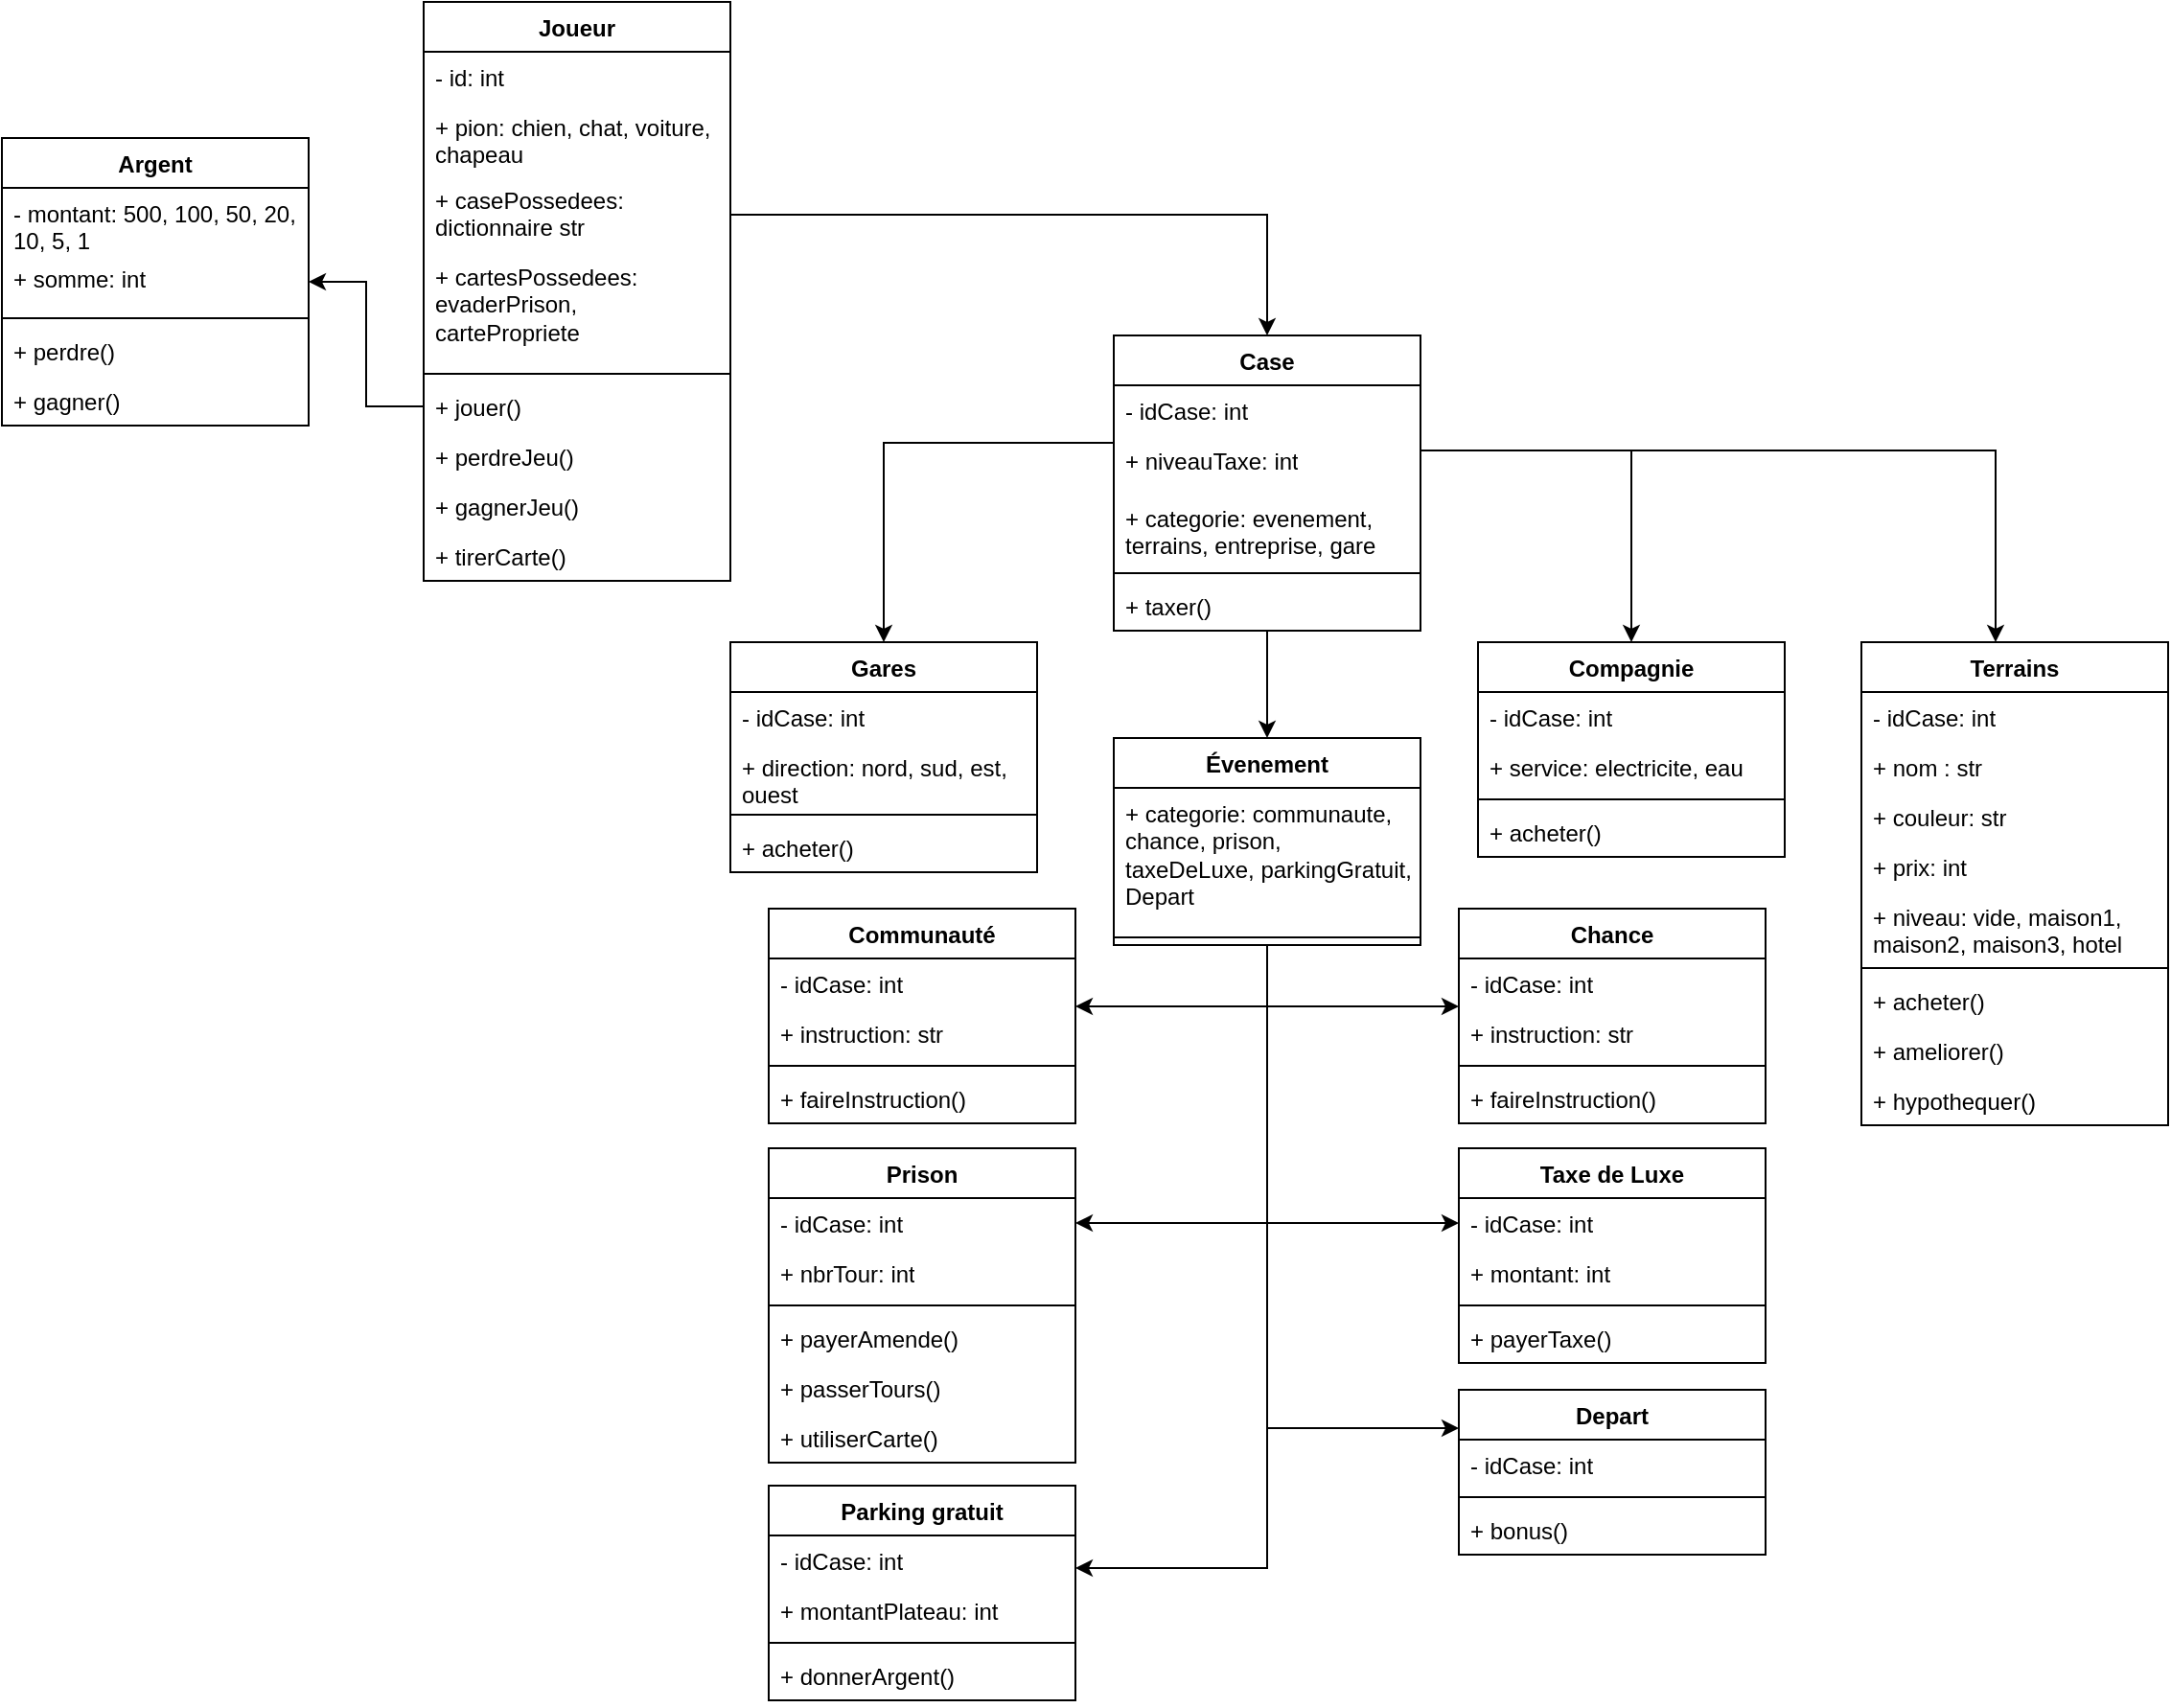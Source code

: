 <mxfile version="24.8.6">
  <diagram name="Page-1" id="zItoDeCOvb780oNoDs8J">
    <mxGraphModel dx="1500" dy="987" grid="1" gridSize="10" guides="1" tooltips="1" connect="1" arrows="1" fold="1" page="1" pageScale="1" pageWidth="827" pageHeight="1169" math="0" shadow="0">
      <root>
        <mxCell id="0" />
        <mxCell id="1" parent="0" />
        <mxCell id="k7sHxpUVn0bqJ2aDCexK-53" style="edgeStyle=orthogonalEdgeStyle;rounded=0;orthogonalLoop=1;jettySize=auto;html=1;" edge="1" parent="1" source="k7sHxpUVn0bqJ2aDCexK-5" target="k7sHxpUVn0bqJ2aDCexK-45">
          <mxGeometry relative="1" as="geometry">
            <Array as="points">
              <mxPoint x="1070" y="260" />
            </Array>
          </mxGeometry>
        </mxCell>
        <mxCell id="k7sHxpUVn0bqJ2aDCexK-54" style="edgeStyle=orthogonalEdgeStyle;rounded=0;orthogonalLoop=1;jettySize=auto;html=1;" edge="1" parent="1" source="k7sHxpUVn0bqJ2aDCexK-5" target="k7sHxpUVn0bqJ2aDCexK-49">
          <mxGeometry relative="1" as="geometry">
            <Array as="points">
              <mxPoint x="1260" y="260" />
            </Array>
          </mxGeometry>
        </mxCell>
        <mxCell id="k7sHxpUVn0bqJ2aDCexK-55" style="edgeStyle=orthogonalEdgeStyle;rounded=0;orthogonalLoop=1;jettySize=auto;html=1;" edge="1" parent="1" source="k7sHxpUVn0bqJ2aDCexK-5" target="k7sHxpUVn0bqJ2aDCexK-41">
          <mxGeometry relative="1" as="geometry">
            <Array as="points">
              <mxPoint x="680" y="256" />
            </Array>
          </mxGeometry>
        </mxCell>
        <mxCell id="k7sHxpUVn0bqJ2aDCexK-83" style="shape=connector;rounded=0;orthogonalLoop=1;jettySize=auto;html=1;strokeColor=default;align=center;verticalAlign=middle;fontFamily=Helvetica;fontSize=11;fontColor=default;labelBackgroundColor=default;endArrow=classic;edgeStyle=orthogonalEdgeStyle;" edge="1" parent="1" source="k7sHxpUVn0bqJ2aDCexK-5" target="k7sHxpUVn0bqJ2aDCexK-25">
          <mxGeometry relative="1" as="geometry" />
        </mxCell>
        <mxCell id="k7sHxpUVn0bqJ2aDCexK-5" value="Case" style="swimlane;fontStyle=1;align=center;verticalAlign=top;childLayout=stackLayout;horizontal=1;startSize=26;horizontalStack=0;resizeParent=1;resizeParentMax=0;resizeLast=0;collapsible=1;marginBottom=0;whiteSpace=wrap;html=1;" vertex="1" parent="1">
          <mxGeometry x="800" y="200" width="160" height="154" as="geometry" />
        </mxCell>
        <mxCell id="k7sHxpUVn0bqJ2aDCexK-6" value="- idCase: int" style="text;strokeColor=none;fillColor=none;align=left;verticalAlign=top;spacingLeft=4;spacingRight=4;overflow=hidden;rotatable=0;points=[[0,0.5],[1,0.5]];portConstraint=eastwest;whiteSpace=wrap;html=1;" vertex="1" parent="k7sHxpUVn0bqJ2aDCexK-5">
          <mxGeometry y="26" width="160" height="26" as="geometry" />
        </mxCell>
        <mxCell id="k7sHxpUVn0bqJ2aDCexK-101" value="+ niveauTaxe: int" style="text;strokeColor=none;fillColor=none;align=left;verticalAlign=top;spacingLeft=4;spacingRight=4;overflow=hidden;rotatable=0;points=[[0,0.5],[1,0.5]];portConstraint=eastwest;whiteSpace=wrap;html=1;" vertex="1" parent="k7sHxpUVn0bqJ2aDCexK-5">
          <mxGeometry y="52" width="160" height="30" as="geometry" />
        </mxCell>
        <mxCell id="k7sHxpUVn0bqJ2aDCexK-80" value="+ categorie: evenement, terrains, entreprise, gare" style="text;strokeColor=none;fillColor=none;align=left;verticalAlign=top;spacingLeft=4;spacingRight=4;overflow=hidden;rotatable=0;points=[[0,0.5],[1,0.5]];portConstraint=eastwest;whiteSpace=wrap;html=1;" vertex="1" parent="k7sHxpUVn0bqJ2aDCexK-5">
          <mxGeometry y="82" width="160" height="38" as="geometry" />
        </mxCell>
        <mxCell id="k7sHxpUVn0bqJ2aDCexK-7" value="" style="line;strokeWidth=1;fillColor=none;align=left;verticalAlign=middle;spacingTop=-1;spacingLeft=3;spacingRight=3;rotatable=0;labelPosition=right;points=[];portConstraint=eastwest;strokeColor=inherit;" vertex="1" parent="k7sHxpUVn0bqJ2aDCexK-5">
          <mxGeometry y="120" width="160" height="8" as="geometry" />
        </mxCell>
        <mxCell id="k7sHxpUVn0bqJ2aDCexK-48" value="+ taxer()" style="text;strokeColor=none;fillColor=none;align=left;verticalAlign=top;spacingLeft=4;spacingRight=4;overflow=hidden;rotatable=0;points=[[0,0.5],[1,0.5]];portConstraint=eastwest;whiteSpace=wrap;html=1;" vertex="1" parent="k7sHxpUVn0bqJ2aDCexK-5">
          <mxGeometry y="128" width="160" height="26" as="geometry" />
        </mxCell>
        <mxCell id="k7sHxpUVn0bqJ2aDCexK-9" value="Argent" style="swimlane;fontStyle=1;align=center;verticalAlign=top;childLayout=stackLayout;horizontal=1;startSize=26;horizontalStack=0;resizeParent=1;resizeParentMax=0;resizeLast=0;collapsible=1;marginBottom=0;whiteSpace=wrap;html=1;" vertex="1" parent="1">
          <mxGeometry x="220" y="97" width="160" height="150" as="geometry" />
        </mxCell>
        <mxCell id="k7sHxpUVn0bqJ2aDCexK-10" value="- montant: 500, 100, 50, 20, 10, 5, 1" style="text;strokeColor=none;fillColor=none;align=left;verticalAlign=top;spacingLeft=4;spacingRight=4;overflow=hidden;rotatable=0;points=[[0,0.5],[1,0.5]];portConstraint=eastwest;whiteSpace=wrap;html=1;" vertex="1" parent="k7sHxpUVn0bqJ2aDCexK-9">
          <mxGeometry y="26" width="160" height="34" as="geometry" />
        </mxCell>
        <mxCell id="k7sHxpUVn0bqJ2aDCexK-116" value="+ somme: int" style="text;strokeColor=none;fillColor=none;align=left;verticalAlign=top;spacingLeft=4;spacingRight=4;overflow=hidden;rotatable=0;points=[[0,0.5],[1,0.5]];portConstraint=eastwest;whiteSpace=wrap;html=1;" vertex="1" parent="k7sHxpUVn0bqJ2aDCexK-9">
          <mxGeometry y="60" width="160" height="30" as="geometry" />
        </mxCell>
        <mxCell id="k7sHxpUVn0bqJ2aDCexK-11" value="" style="line;strokeWidth=1;fillColor=none;align=left;verticalAlign=middle;spacingTop=-1;spacingLeft=3;spacingRight=3;rotatable=0;labelPosition=right;points=[];portConstraint=eastwest;strokeColor=inherit;" vertex="1" parent="k7sHxpUVn0bqJ2aDCexK-9">
          <mxGeometry y="90" width="160" height="8" as="geometry" />
        </mxCell>
        <mxCell id="k7sHxpUVn0bqJ2aDCexK-12" value="&lt;div&gt;+ perdre()&lt;/div&gt;" style="text;strokeColor=none;fillColor=none;align=left;verticalAlign=top;spacingLeft=4;spacingRight=4;overflow=hidden;rotatable=0;points=[[0,0.5],[1,0.5]];portConstraint=eastwest;whiteSpace=wrap;html=1;" vertex="1" parent="k7sHxpUVn0bqJ2aDCexK-9">
          <mxGeometry y="98" width="160" height="26" as="geometry" />
        </mxCell>
        <mxCell id="k7sHxpUVn0bqJ2aDCexK-70" value="&lt;div&gt;+ gagner()&lt;/div&gt;" style="text;strokeColor=none;fillColor=none;align=left;verticalAlign=top;spacingLeft=4;spacingRight=4;overflow=hidden;rotatable=0;points=[[0,0.5],[1,0.5]];portConstraint=eastwest;whiteSpace=wrap;html=1;" vertex="1" parent="k7sHxpUVn0bqJ2aDCexK-9">
          <mxGeometry y="124" width="160" height="26" as="geometry" />
        </mxCell>
        <mxCell id="k7sHxpUVn0bqJ2aDCexK-78" style="edgeStyle=orthogonalEdgeStyle;shape=connector;rounded=0;orthogonalLoop=1;jettySize=auto;html=1;strokeColor=default;align=center;verticalAlign=middle;fontFamily=Helvetica;fontSize=11;fontColor=default;labelBackgroundColor=default;endArrow=classic;" edge="1" parent="1" source="k7sHxpUVn0bqJ2aDCexK-13" target="k7sHxpUVn0bqJ2aDCexK-5">
          <mxGeometry relative="1" as="geometry">
            <Array as="points">
              <mxPoint x="880" y="137" />
            </Array>
          </mxGeometry>
        </mxCell>
        <mxCell id="k7sHxpUVn0bqJ2aDCexK-13" value="Joueur" style="swimlane;fontStyle=1;align=center;verticalAlign=top;childLayout=stackLayout;horizontal=1;startSize=26;horizontalStack=0;resizeParent=1;resizeParentMax=0;resizeLast=0;collapsible=1;marginBottom=0;whiteSpace=wrap;html=1;" vertex="1" parent="1">
          <mxGeometry x="440" y="26" width="160" height="302" as="geometry" />
        </mxCell>
        <mxCell id="k7sHxpUVn0bqJ2aDCexK-14" value="- id: int" style="text;strokeColor=none;fillColor=none;align=left;verticalAlign=top;spacingLeft=4;spacingRight=4;overflow=hidden;rotatable=0;points=[[0,0.5],[1,0.5]];portConstraint=eastwest;whiteSpace=wrap;html=1;" vertex="1" parent="k7sHxpUVn0bqJ2aDCexK-13">
          <mxGeometry y="26" width="160" height="26" as="geometry" />
        </mxCell>
        <mxCell id="k7sHxpUVn0bqJ2aDCexK-71" value="+ pion: chien, chat, voiture, chapeau" style="text;strokeColor=none;fillColor=none;align=left;verticalAlign=top;spacingLeft=4;spacingRight=4;overflow=hidden;rotatable=0;points=[[0,0.5],[1,0.5]];portConstraint=eastwest;whiteSpace=wrap;html=1;" vertex="1" parent="k7sHxpUVn0bqJ2aDCexK-13">
          <mxGeometry y="52" width="160" height="38" as="geometry" />
        </mxCell>
        <mxCell id="k7sHxpUVn0bqJ2aDCexK-79" value="+ casePossedees: dictionnaire str" style="text;strokeColor=none;fillColor=none;align=left;verticalAlign=top;spacingLeft=4;spacingRight=4;overflow=hidden;rotatable=0;points=[[0,0.5],[1,0.5]];portConstraint=eastwest;whiteSpace=wrap;html=1;" vertex="1" parent="k7sHxpUVn0bqJ2aDCexK-13">
          <mxGeometry y="90" width="160" height="40" as="geometry" />
        </mxCell>
        <mxCell id="k7sHxpUVn0bqJ2aDCexK-109" value="+ cartesPossedees: evaderPrison, cartePropriete" style="text;strokeColor=none;fillColor=none;align=left;verticalAlign=top;spacingLeft=4;spacingRight=4;overflow=hidden;rotatable=0;points=[[0,0.5],[1,0.5]];portConstraint=eastwest;whiteSpace=wrap;html=1;" vertex="1" parent="k7sHxpUVn0bqJ2aDCexK-13">
          <mxGeometry y="130" width="160" height="60" as="geometry" />
        </mxCell>
        <mxCell id="k7sHxpUVn0bqJ2aDCexK-15" value="" style="line;strokeWidth=1;fillColor=none;align=left;verticalAlign=middle;spacingTop=-1;spacingLeft=3;spacingRight=3;rotatable=0;labelPosition=right;points=[];portConstraint=eastwest;strokeColor=inherit;" vertex="1" parent="k7sHxpUVn0bqJ2aDCexK-13">
          <mxGeometry y="190" width="160" height="8" as="geometry" />
        </mxCell>
        <mxCell id="k7sHxpUVn0bqJ2aDCexK-16" value="+ jouer()" style="text;strokeColor=none;fillColor=none;align=left;verticalAlign=top;spacingLeft=4;spacingRight=4;overflow=hidden;rotatable=0;points=[[0,0.5],[1,0.5]];portConstraint=eastwest;whiteSpace=wrap;html=1;" vertex="1" parent="k7sHxpUVn0bqJ2aDCexK-13">
          <mxGeometry y="198" width="160" height="26" as="geometry" />
        </mxCell>
        <mxCell id="k7sHxpUVn0bqJ2aDCexK-72" value="+ perdreJeu()" style="text;strokeColor=none;fillColor=none;align=left;verticalAlign=top;spacingLeft=4;spacingRight=4;overflow=hidden;rotatable=0;points=[[0,0.5],[1,0.5]];portConstraint=eastwest;whiteSpace=wrap;html=1;" vertex="1" parent="k7sHxpUVn0bqJ2aDCexK-13">
          <mxGeometry y="224" width="160" height="26" as="geometry" />
        </mxCell>
        <mxCell id="k7sHxpUVn0bqJ2aDCexK-73" value="+ gagnerJeu()" style="text;strokeColor=none;fillColor=none;align=left;verticalAlign=top;spacingLeft=4;spacingRight=4;overflow=hidden;rotatable=0;points=[[0,0.5],[1,0.5]];portConstraint=eastwest;whiteSpace=wrap;html=1;" vertex="1" parent="k7sHxpUVn0bqJ2aDCexK-13">
          <mxGeometry y="250" width="160" height="26" as="geometry" />
        </mxCell>
        <mxCell id="k7sHxpUVn0bqJ2aDCexK-74" value="+ tirerCarte()" style="text;strokeColor=none;fillColor=none;align=left;verticalAlign=top;spacingLeft=4;spacingRight=4;overflow=hidden;rotatable=0;points=[[0,0.5],[1,0.5]];portConstraint=eastwest;whiteSpace=wrap;html=1;" vertex="1" parent="k7sHxpUVn0bqJ2aDCexK-13">
          <mxGeometry y="276" width="160" height="26" as="geometry" />
        </mxCell>
        <mxCell id="k7sHxpUVn0bqJ2aDCexK-17" value="Chance" style="swimlane;fontStyle=1;align=center;verticalAlign=top;childLayout=stackLayout;horizontal=1;startSize=26;horizontalStack=0;resizeParent=1;resizeParentMax=0;resizeLast=0;collapsible=1;marginBottom=0;whiteSpace=wrap;html=1;" vertex="1" parent="1">
          <mxGeometry x="980" y="499" width="160" height="112" as="geometry" />
        </mxCell>
        <mxCell id="k7sHxpUVn0bqJ2aDCexK-130" value="- idCase: int" style="text;strokeColor=none;fillColor=none;align=left;verticalAlign=top;spacingLeft=4;spacingRight=4;overflow=hidden;rotatable=0;points=[[0,0.5],[1,0.5]];portConstraint=eastwest;whiteSpace=wrap;html=1;" vertex="1" parent="k7sHxpUVn0bqJ2aDCexK-17">
          <mxGeometry y="26" width="160" height="26" as="geometry" />
        </mxCell>
        <mxCell id="k7sHxpUVn0bqJ2aDCexK-104" value="+ instruction: str" style="text;strokeColor=none;fillColor=none;align=left;verticalAlign=top;spacingLeft=4;spacingRight=4;overflow=hidden;rotatable=0;points=[[0,0.5],[1,0.5]];portConstraint=eastwest;whiteSpace=wrap;html=1;" vertex="1" parent="k7sHxpUVn0bqJ2aDCexK-17">
          <mxGeometry y="52" width="160" height="26" as="geometry" />
        </mxCell>
        <mxCell id="k7sHxpUVn0bqJ2aDCexK-19" value="" style="line;strokeWidth=1;fillColor=none;align=left;verticalAlign=middle;spacingTop=-1;spacingLeft=3;spacingRight=3;rotatable=0;labelPosition=right;points=[];portConstraint=eastwest;strokeColor=inherit;" vertex="1" parent="k7sHxpUVn0bqJ2aDCexK-17">
          <mxGeometry y="78" width="160" height="8" as="geometry" />
        </mxCell>
        <mxCell id="k7sHxpUVn0bqJ2aDCexK-105" value="+ faireInstruction()" style="text;strokeColor=none;fillColor=none;align=left;verticalAlign=top;spacingLeft=4;spacingRight=4;overflow=hidden;rotatable=0;points=[[0,0.5],[1,0.5]];portConstraint=eastwest;whiteSpace=wrap;html=1;" vertex="1" parent="k7sHxpUVn0bqJ2aDCexK-17">
          <mxGeometry y="86" width="160" height="26" as="geometry" />
        </mxCell>
        <mxCell id="k7sHxpUVn0bqJ2aDCexK-21" value="Communauté" style="swimlane;fontStyle=1;align=center;verticalAlign=top;childLayout=stackLayout;horizontal=1;startSize=26;horizontalStack=0;resizeParent=1;resizeParentMax=0;resizeLast=0;collapsible=1;marginBottom=0;whiteSpace=wrap;html=1;" vertex="1" parent="1">
          <mxGeometry x="620" y="499" width="160" height="112" as="geometry" />
        </mxCell>
        <mxCell id="k7sHxpUVn0bqJ2aDCexK-125" value="- idCase: int" style="text;strokeColor=none;fillColor=none;align=left;verticalAlign=top;spacingLeft=4;spacingRight=4;overflow=hidden;rotatable=0;points=[[0,0.5],[1,0.5]];portConstraint=eastwest;whiteSpace=wrap;html=1;" vertex="1" parent="k7sHxpUVn0bqJ2aDCexK-21">
          <mxGeometry y="26" width="160" height="26" as="geometry" />
        </mxCell>
        <mxCell id="k7sHxpUVn0bqJ2aDCexK-22" value="+ instruction: str" style="text;strokeColor=none;fillColor=none;align=left;verticalAlign=top;spacingLeft=4;spacingRight=4;overflow=hidden;rotatable=0;points=[[0,0.5],[1,0.5]];portConstraint=eastwest;whiteSpace=wrap;html=1;" vertex="1" parent="k7sHxpUVn0bqJ2aDCexK-21">
          <mxGeometry y="52" width="160" height="26" as="geometry" />
        </mxCell>
        <mxCell id="k7sHxpUVn0bqJ2aDCexK-23" value="" style="line;strokeWidth=1;fillColor=none;align=left;verticalAlign=middle;spacingTop=-1;spacingLeft=3;spacingRight=3;rotatable=0;labelPosition=right;points=[];portConstraint=eastwest;strokeColor=inherit;" vertex="1" parent="k7sHxpUVn0bqJ2aDCexK-21">
          <mxGeometry y="78" width="160" height="8" as="geometry" />
        </mxCell>
        <mxCell id="k7sHxpUVn0bqJ2aDCexK-24" value="+ faireInstruction()" style="text;strokeColor=none;fillColor=none;align=left;verticalAlign=top;spacingLeft=4;spacingRight=4;overflow=hidden;rotatable=0;points=[[0,0.5],[1,0.5]];portConstraint=eastwest;whiteSpace=wrap;html=1;" vertex="1" parent="k7sHxpUVn0bqJ2aDCexK-21">
          <mxGeometry y="86" width="160" height="26" as="geometry" />
        </mxCell>
        <mxCell id="k7sHxpUVn0bqJ2aDCexK-37" style="edgeStyle=orthogonalEdgeStyle;rounded=0;orthogonalLoop=1;jettySize=auto;html=1;" edge="1" parent="1" source="k7sHxpUVn0bqJ2aDCexK-25" target="k7sHxpUVn0bqJ2aDCexK-17">
          <mxGeometry relative="1" as="geometry">
            <Array as="points">
              <mxPoint x="880" y="550" />
            </Array>
          </mxGeometry>
        </mxCell>
        <mxCell id="k7sHxpUVn0bqJ2aDCexK-38" style="edgeStyle=orthogonalEdgeStyle;rounded=0;orthogonalLoop=1;jettySize=auto;html=1;" edge="1" parent="1" source="k7sHxpUVn0bqJ2aDCexK-25" target="k7sHxpUVn0bqJ2aDCexK-33">
          <mxGeometry relative="1" as="geometry">
            <Array as="points">
              <mxPoint x="880" y="663" />
              <mxPoint x="1050" y="663" />
            </Array>
          </mxGeometry>
        </mxCell>
        <mxCell id="k7sHxpUVn0bqJ2aDCexK-39" style="edgeStyle=orthogonalEdgeStyle;rounded=0;orthogonalLoop=1;jettySize=auto;html=1;" edge="1" parent="1" source="k7sHxpUVn0bqJ2aDCexK-25" target="k7sHxpUVn0bqJ2aDCexK-29">
          <mxGeometry relative="1" as="geometry">
            <Array as="points">
              <mxPoint x="880" y="663" />
              <mxPoint x="710" y="663" />
            </Array>
          </mxGeometry>
        </mxCell>
        <mxCell id="k7sHxpUVn0bqJ2aDCexK-40" style="edgeStyle=orthogonalEdgeStyle;rounded=0;orthogonalLoop=1;jettySize=auto;html=1;" edge="1" parent="1" source="k7sHxpUVn0bqJ2aDCexK-25" target="k7sHxpUVn0bqJ2aDCexK-21">
          <mxGeometry relative="1" as="geometry">
            <Array as="points">
              <mxPoint x="880" y="550" />
            </Array>
          </mxGeometry>
        </mxCell>
        <mxCell id="k7sHxpUVn0bqJ2aDCexK-60" style="edgeStyle=orthogonalEdgeStyle;rounded=0;orthogonalLoop=1;jettySize=auto;html=1;" edge="1" parent="1" source="k7sHxpUVn0bqJ2aDCexK-25" target="k7sHxpUVn0bqJ2aDCexK-56">
          <mxGeometry relative="1" as="geometry">
            <Array as="points">
              <mxPoint x="880" y="843" />
            </Array>
          </mxGeometry>
        </mxCell>
        <mxCell id="k7sHxpUVn0bqJ2aDCexK-98" style="edgeStyle=orthogonalEdgeStyle;shape=connector;rounded=0;orthogonalLoop=1;jettySize=auto;html=1;strokeColor=default;align=center;verticalAlign=middle;fontFamily=Helvetica;fontSize=11;fontColor=default;labelBackgroundColor=default;endArrow=classic;" edge="1" parent="1" source="k7sHxpUVn0bqJ2aDCexK-25" target="k7sHxpUVn0bqJ2aDCexK-93">
          <mxGeometry relative="1" as="geometry">
            <Array as="points">
              <mxPoint x="880" y="770" />
            </Array>
          </mxGeometry>
        </mxCell>
        <mxCell id="k7sHxpUVn0bqJ2aDCexK-25" value="Évenement" style="swimlane;fontStyle=1;align=center;verticalAlign=top;childLayout=stackLayout;horizontal=1;startSize=26;horizontalStack=0;resizeParent=1;resizeParentMax=0;resizeLast=0;collapsible=1;marginBottom=0;whiteSpace=wrap;html=1;" vertex="1" parent="1">
          <mxGeometry x="800" y="410" width="160" height="108" as="geometry" />
        </mxCell>
        <mxCell id="k7sHxpUVn0bqJ2aDCexK-26" value="+ categorie: communaute, chance, prison, taxeDeLuxe, parkingGratuit, Depart" style="text;strokeColor=none;fillColor=none;align=left;verticalAlign=top;spacingLeft=4;spacingRight=4;overflow=hidden;rotatable=0;points=[[0,0.5],[1,0.5]];portConstraint=eastwest;whiteSpace=wrap;html=1;" vertex="1" parent="k7sHxpUVn0bqJ2aDCexK-25">
          <mxGeometry y="26" width="160" height="74" as="geometry" />
        </mxCell>
        <mxCell id="k7sHxpUVn0bqJ2aDCexK-27" value="" style="line;strokeWidth=1;fillColor=none;align=left;verticalAlign=middle;spacingTop=-1;spacingLeft=3;spacingRight=3;rotatable=0;labelPosition=right;points=[];portConstraint=eastwest;strokeColor=inherit;" vertex="1" parent="k7sHxpUVn0bqJ2aDCexK-25">
          <mxGeometry y="100" width="160" height="8" as="geometry" />
        </mxCell>
        <mxCell id="k7sHxpUVn0bqJ2aDCexK-29" value="Prison" style="swimlane;fontStyle=1;align=center;verticalAlign=top;childLayout=stackLayout;horizontal=1;startSize=26;horizontalStack=0;resizeParent=1;resizeParentMax=0;resizeLast=0;collapsible=1;marginBottom=0;whiteSpace=wrap;html=1;" vertex="1" parent="1">
          <mxGeometry x="620" y="624" width="160" height="164" as="geometry" />
        </mxCell>
        <mxCell id="k7sHxpUVn0bqJ2aDCexK-129" value="- idCase: int" style="text;strokeColor=none;fillColor=none;align=left;verticalAlign=top;spacingLeft=4;spacingRight=4;overflow=hidden;rotatable=0;points=[[0,0.5],[1,0.5]];portConstraint=eastwest;whiteSpace=wrap;html=1;" vertex="1" parent="k7sHxpUVn0bqJ2aDCexK-29">
          <mxGeometry y="26" width="160" height="26" as="geometry" />
        </mxCell>
        <mxCell id="k7sHxpUVn0bqJ2aDCexK-106" value="+ nbrTour: int" style="text;strokeColor=none;fillColor=none;align=left;verticalAlign=top;spacingLeft=4;spacingRight=4;overflow=hidden;rotatable=0;points=[[0,0.5],[1,0.5]];portConstraint=eastwest;whiteSpace=wrap;html=1;" vertex="1" parent="k7sHxpUVn0bqJ2aDCexK-29">
          <mxGeometry y="52" width="160" height="26" as="geometry" />
        </mxCell>
        <mxCell id="k7sHxpUVn0bqJ2aDCexK-31" value="" style="line;strokeWidth=1;fillColor=none;align=left;verticalAlign=middle;spacingTop=-1;spacingLeft=3;spacingRight=3;rotatable=0;labelPosition=right;points=[];portConstraint=eastwest;strokeColor=inherit;" vertex="1" parent="k7sHxpUVn0bqJ2aDCexK-29">
          <mxGeometry y="78" width="160" height="8" as="geometry" />
        </mxCell>
        <mxCell id="k7sHxpUVn0bqJ2aDCexK-32" value="+ payerAmende()" style="text;strokeColor=none;fillColor=none;align=left;verticalAlign=top;spacingLeft=4;spacingRight=4;overflow=hidden;rotatable=0;points=[[0,0.5],[1,0.5]];portConstraint=eastwest;whiteSpace=wrap;html=1;" vertex="1" parent="k7sHxpUVn0bqJ2aDCexK-29">
          <mxGeometry y="86" width="160" height="26" as="geometry" />
        </mxCell>
        <mxCell id="k7sHxpUVn0bqJ2aDCexK-107" value="+ passerTours()" style="text;strokeColor=none;fillColor=none;align=left;verticalAlign=top;spacingLeft=4;spacingRight=4;overflow=hidden;rotatable=0;points=[[0,0.5],[1,0.5]];portConstraint=eastwest;whiteSpace=wrap;html=1;" vertex="1" parent="k7sHxpUVn0bqJ2aDCexK-29">
          <mxGeometry y="112" width="160" height="26" as="geometry" />
        </mxCell>
        <mxCell id="k7sHxpUVn0bqJ2aDCexK-108" value="+ utiliserCarte()" style="text;strokeColor=none;fillColor=none;align=left;verticalAlign=top;spacingLeft=4;spacingRight=4;overflow=hidden;rotatable=0;points=[[0,0.5],[1,0.5]];portConstraint=eastwest;whiteSpace=wrap;html=1;" vertex="1" parent="k7sHxpUVn0bqJ2aDCexK-29">
          <mxGeometry y="138" width="160" height="26" as="geometry" />
        </mxCell>
        <mxCell id="k7sHxpUVn0bqJ2aDCexK-33" value="Taxe de Luxe" style="swimlane;fontStyle=1;align=center;verticalAlign=top;childLayout=stackLayout;horizontal=1;startSize=26;horizontalStack=0;resizeParent=1;resizeParentMax=0;resizeLast=0;collapsible=1;marginBottom=0;whiteSpace=wrap;html=1;" vertex="1" parent="1">
          <mxGeometry x="980" y="624" width="160" height="112" as="geometry" />
        </mxCell>
        <mxCell id="k7sHxpUVn0bqJ2aDCexK-128" value="- idCase: int" style="text;strokeColor=none;fillColor=none;align=left;verticalAlign=top;spacingLeft=4;spacingRight=4;overflow=hidden;rotatable=0;points=[[0,0.5],[1,0.5]];portConstraint=eastwest;whiteSpace=wrap;html=1;" vertex="1" parent="k7sHxpUVn0bqJ2aDCexK-33">
          <mxGeometry y="26" width="160" height="26" as="geometry" />
        </mxCell>
        <mxCell id="k7sHxpUVn0bqJ2aDCexK-34" value="+ montant: int " style="text;strokeColor=none;fillColor=none;align=left;verticalAlign=top;spacingLeft=4;spacingRight=4;overflow=hidden;rotatable=0;points=[[0,0.5],[1,0.5]];portConstraint=eastwest;whiteSpace=wrap;html=1;" vertex="1" parent="k7sHxpUVn0bqJ2aDCexK-33">
          <mxGeometry y="52" width="160" height="26" as="geometry" />
        </mxCell>
        <mxCell id="k7sHxpUVn0bqJ2aDCexK-35" value="" style="line;strokeWidth=1;fillColor=none;align=left;verticalAlign=middle;spacingTop=-1;spacingLeft=3;spacingRight=3;rotatable=0;labelPosition=right;points=[];portConstraint=eastwest;strokeColor=inherit;" vertex="1" parent="k7sHxpUVn0bqJ2aDCexK-33">
          <mxGeometry y="78" width="160" height="8" as="geometry" />
        </mxCell>
        <mxCell id="k7sHxpUVn0bqJ2aDCexK-110" value="+ payerTaxe()" style="text;strokeColor=none;fillColor=none;align=left;verticalAlign=top;spacingLeft=4;spacingRight=4;overflow=hidden;rotatable=0;points=[[0,0.5],[1,0.5]];portConstraint=eastwest;whiteSpace=wrap;html=1;" vertex="1" parent="k7sHxpUVn0bqJ2aDCexK-33">
          <mxGeometry y="86" width="160" height="26" as="geometry" />
        </mxCell>
        <mxCell id="k7sHxpUVn0bqJ2aDCexK-41" value="Gares" style="swimlane;fontStyle=1;align=center;verticalAlign=top;childLayout=stackLayout;horizontal=1;startSize=26;horizontalStack=0;resizeParent=1;resizeParentMax=0;resizeLast=0;collapsible=1;marginBottom=0;whiteSpace=wrap;html=1;" vertex="1" parent="1">
          <mxGeometry x="600" y="360" width="160" height="120" as="geometry" />
        </mxCell>
        <mxCell id="k7sHxpUVn0bqJ2aDCexK-119" value="- idCase: int" style="text;strokeColor=none;fillColor=none;align=left;verticalAlign=top;spacingLeft=4;spacingRight=4;overflow=hidden;rotatable=0;points=[[0,0.5],[1,0.5]];portConstraint=eastwest;whiteSpace=wrap;html=1;" vertex="1" parent="k7sHxpUVn0bqJ2aDCexK-41">
          <mxGeometry y="26" width="160" height="26" as="geometry" />
        </mxCell>
        <mxCell id="k7sHxpUVn0bqJ2aDCexK-42" value="+ direction: nord, sud, est, ouest" style="text;strokeColor=none;fillColor=none;align=left;verticalAlign=top;spacingLeft=4;spacingRight=4;overflow=hidden;rotatable=0;points=[[0,0.5],[1,0.5]];portConstraint=eastwest;whiteSpace=wrap;html=1;" vertex="1" parent="k7sHxpUVn0bqJ2aDCexK-41">
          <mxGeometry y="52" width="160" height="34" as="geometry" />
        </mxCell>
        <mxCell id="k7sHxpUVn0bqJ2aDCexK-43" value="" style="line;strokeWidth=1;fillColor=none;align=left;verticalAlign=middle;spacingTop=-1;spacingLeft=3;spacingRight=3;rotatable=0;labelPosition=right;points=[];portConstraint=eastwest;strokeColor=inherit;" vertex="1" parent="k7sHxpUVn0bqJ2aDCexK-41">
          <mxGeometry y="86" width="160" height="8" as="geometry" />
        </mxCell>
        <mxCell id="k7sHxpUVn0bqJ2aDCexK-103" value="&lt;div&gt;+ acheter()&lt;/div&gt;" style="text;strokeColor=none;fillColor=none;align=left;verticalAlign=top;spacingLeft=4;spacingRight=4;overflow=hidden;rotatable=0;points=[[0,0.5],[1,0.5]];portConstraint=eastwest;whiteSpace=wrap;html=1;" vertex="1" parent="k7sHxpUVn0bqJ2aDCexK-41">
          <mxGeometry y="94" width="160" height="26" as="geometry" />
        </mxCell>
        <mxCell id="k7sHxpUVn0bqJ2aDCexK-45" value="Compagnie" style="swimlane;fontStyle=1;align=center;verticalAlign=top;childLayout=stackLayout;horizontal=1;startSize=26;horizontalStack=0;resizeParent=1;resizeParentMax=0;resizeLast=0;collapsible=1;marginBottom=0;whiteSpace=wrap;html=1;" vertex="1" parent="1">
          <mxGeometry x="990" y="360" width="160" height="112" as="geometry" />
        </mxCell>
        <mxCell id="k7sHxpUVn0bqJ2aDCexK-117" value="- idCase: int" style="text;strokeColor=none;fillColor=none;align=left;verticalAlign=top;spacingLeft=4;spacingRight=4;overflow=hidden;rotatable=0;points=[[0,0.5],[1,0.5]];portConstraint=eastwest;whiteSpace=wrap;html=1;" vertex="1" parent="k7sHxpUVn0bqJ2aDCexK-45">
          <mxGeometry y="26" width="160" height="26" as="geometry" />
        </mxCell>
        <mxCell id="k7sHxpUVn0bqJ2aDCexK-46" value="+ service: electricite, eau" style="text;strokeColor=none;fillColor=none;align=left;verticalAlign=top;spacingLeft=4;spacingRight=4;overflow=hidden;rotatable=0;points=[[0,0.5],[1,0.5]];portConstraint=eastwest;whiteSpace=wrap;html=1;" vertex="1" parent="k7sHxpUVn0bqJ2aDCexK-45">
          <mxGeometry y="52" width="160" height="26" as="geometry" />
        </mxCell>
        <mxCell id="k7sHxpUVn0bqJ2aDCexK-47" value="" style="line;strokeWidth=1;fillColor=none;align=left;verticalAlign=middle;spacingTop=-1;spacingLeft=3;spacingRight=3;rotatable=0;labelPosition=right;points=[];portConstraint=eastwest;strokeColor=inherit;" vertex="1" parent="k7sHxpUVn0bqJ2aDCexK-45">
          <mxGeometry y="78" width="160" height="8" as="geometry" />
        </mxCell>
        <mxCell id="k7sHxpUVn0bqJ2aDCexK-100" value="&lt;div&gt;+ acheter()&lt;/div&gt;" style="text;strokeColor=none;fillColor=none;align=left;verticalAlign=top;spacingLeft=4;spacingRight=4;overflow=hidden;rotatable=0;points=[[0,0.5],[1,0.5]];portConstraint=eastwest;whiteSpace=wrap;html=1;" vertex="1" parent="k7sHxpUVn0bqJ2aDCexK-45">
          <mxGeometry y="86" width="160" height="26" as="geometry" />
        </mxCell>
        <mxCell id="k7sHxpUVn0bqJ2aDCexK-49" value="Terrains" style="swimlane;fontStyle=1;align=center;verticalAlign=top;childLayout=stackLayout;horizontal=1;startSize=26;horizontalStack=0;resizeParent=1;resizeParentMax=0;resizeLast=0;collapsible=1;marginBottom=0;whiteSpace=wrap;html=1;" vertex="1" parent="1">
          <mxGeometry x="1190" y="360" width="160" height="252" as="geometry" />
        </mxCell>
        <mxCell id="k7sHxpUVn0bqJ2aDCexK-118" value="- idCase: int" style="text;strokeColor=none;fillColor=none;align=left;verticalAlign=top;spacingLeft=4;spacingRight=4;overflow=hidden;rotatable=0;points=[[0,0.5],[1,0.5]];portConstraint=eastwest;whiteSpace=wrap;html=1;" vertex="1" parent="k7sHxpUVn0bqJ2aDCexK-49">
          <mxGeometry y="26" width="160" height="26" as="geometry" />
        </mxCell>
        <mxCell id="k7sHxpUVn0bqJ2aDCexK-65" value="+ nom : str" style="text;strokeColor=none;fillColor=none;align=left;verticalAlign=top;spacingLeft=4;spacingRight=4;overflow=hidden;rotatable=0;points=[[0,0.5],[1,0.5]];portConstraint=eastwest;whiteSpace=wrap;html=1;" vertex="1" parent="k7sHxpUVn0bqJ2aDCexK-49">
          <mxGeometry y="52" width="160" height="26" as="geometry" />
        </mxCell>
        <mxCell id="k7sHxpUVn0bqJ2aDCexK-50" value="+ couleur: str" style="text;strokeColor=none;fillColor=none;align=left;verticalAlign=top;spacingLeft=4;spacingRight=4;overflow=hidden;rotatable=0;points=[[0,0.5],[1,0.5]];portConstraint=eastwest;whiteSpace=wrap;html=1;" vertex="1" parent="k7sHxpUVn0bqJ2aDCexK-49">
          <mxGeometry y="78" width="160" height="26" as="geometry" />
        </mxCell>
        <mxCell id="k7sHxpUVn0bqJ2aDCexK-66" value="+ prix: int" style="text;strokeColor=none;fillColor=none;align=left;verticalAlign=top;spacingLeft=4;spacingRight=4;overflow=hidden;rotatable=0;points=[[0,0.5],[1,0.5]];portConstraint=eastwest;whiteSpace=wrap;html=1;" vertex="1" parent="k7sHxpUVn0bqJ2aDCexK-49">
          <mxGeometry y="104" width="160" height="26" as="geometry" />
        </mxCell>
        <mxCell id="k7sHxpUVn0bqJ2aDCexK-69" value="+ niveau: vide, maison1, maison2, maison3, hotel" style="text;strokeColor=none;fillColor=none;align=left;verticalAlign=top;spacingLeft=4;spacingRight=4;overflow=hidden;rotatable=0;points=[[0,0.5],[1,0.5]];portConstraint=eastwest;whiteSpace=wrap;html=1;" vertex="1" parent="k7sHxpUVn0bqJ2aDCexK-49">
          <mxGeometry y="130" width="160" height="36" as="geometry" />
        </mxCell>
        <mxCell id="k7sHxpUVn0bqJ2aDCexK-51" value="" style="line;strokeWidth=1;fillColor=none;align=left;verticalAlign=middle;spacingTop=-1;spacingLeft=3;spacingRight=3;rotatable=0;labelPosition=right;points=[];portConstraint=eastwest;strokeColor=inherit;" vertex="1" parent="k7sHxpUVn0bqJ2aDCexK-49">
          <mxGeometry y="166" width="160" height="8" as="geometry" />
        </mxCell>
        <mxCell id="k7sHxpUVn0bqJ2aDCexK-52" value="&lt;div&gt;+ acheter()&lt;/div&gt;" style="text;strokeColor=none;fillColor=none;align=left;verticalAlign=top;spacingLeft=4;spacingRight=4;overflow=hidden;rotatable=0;points=[[0,0.5],[1,0.5]];portConstraint=eastwest;whiteSpace=wrap;html=1;" vertex="1" parent="k7sHxpUVn0bqJ2aDCexK-49">
          <mxGeometry y="174" width="160" height="26" as="geometry" />
        </mxCell>
        <mxCell id="k7sHxpUVn0bqJ2aDCexK-67" value="&lt;div&gt;+ ameliorer()&lt;/div&gt;" style="text;strokeColor=none;fillColor=none;align=left;verticalAlign=top;spacingLeft=4;spacingRight=4;overflow=hidden;rotatable=0;points=[[0,0.5],[1,0.5]];portConstraint=eastwest;whiteSpace=wrap;html=1;" vertex="1" parent="k7sHxpUVn0bqJ2aDCexK-49">
          <mxGeometry y="200" width="160" height="26" as="geometry" />
        </mxCell>
        <mxCell id="k7sHxpUVn0bqJ2aDCexK-68" value="&lt;div&gt;+ hypothequer()&lt;/div&gt;" style="text;strokeColor=none;fillColor=none;align=left;verticalAlign=top;spacingLeft=4;spacingRight=4;overflow=hidden;rotatable=0;points=[[0,0.5],[1,0.5]];portConstraint=eastwest;whiteSpace=wrap;html=1;" vertex="1" parent="k7sHxpUVn0bqJ2aDCexK-49">
          <mxGeometry y="226" width="160" height="26" as="geometry" />
        </mxCell>
        <mxCell id="k7sHxpUVn0bqJ2aDCexK-56" value="Parking gratuit" style="swimlane;fontStyle=1;align=center;verticalAlign=top;childLayout=stackLayout;horizontal=1;startSize=26;horizontalStack=0;resizeParent=1;resizeParentMax=0;resizeLast=0;collapsible=1;marginBottom=0;whiteSpace=wrap;html=1;" vertex="1" parent="1">
          <mxGeometry x="620" y="800" width="160" height="112" as="geometry" />
        </mxCell>
        <mxCell id="k7sHxpUVn0bqJ2aDCexK-126" value="- idCase: int" style="text;strokeColor=none;fillColor=none;align=left;verticalAlign=top;spacingLeft=4;spacingRight=4;overflow=hidden;rotatable=0;points=[[0,0.5],[1,0.5]];portConstraint=eastwest;whiteSpace=wrap;html=1;" vertex="1" parent="k7sHxpUVn0bqJ2aDCexK-56">
          <mxGeometry y="26" width="160" height="26" as="geometry" />
        </mxCell>
        <mxCell id="k7sHxpUVn0bqJ2aDCexK-57" value="+ montantPlateau: int" style="text;strokeColor=none;fillColor=none;align=left;verticalAlign=top;spacingLeft=4;spacingRight=4;overflow=hidden;rotatable=0;points=[[0,0.5],[1,0.5]];portConstraint=eastwest;whiteSpace=wrap;html=1;" vertex="1" parent="k7sHxpUVn0bqJ2aDCexK-56">
          <mxGeometry y="52" width="160" height="26" as="geometry" />
        </mxCell>
        <mxCell id="k7sHxpUVn0bqJ2aDCexK-58" value="" style="line;strokeWidth=1;fillColor=none;align=left;verticalAlign=middle;spacingTop=-1;spacingLeft=3;spacingRight=3;rotatable=0;labelPosition=right;points=[];portConstraint=eastwest;strokeColor=inherit;" vertex="1" parent="k7sHxpUVn0bqJ2aDCexK-56">
          <mxGeometry y="78" width="160" height="8" as="geometry" />
        </mxCell>
        <mxCell id="k7sHxpUVn0bqJ2aDCexK-59" value="+ donnerArgent()" style="text;strokeColor=none;fillColor=none;align=left;verticalAlign=top;spacingLeft=4;spacingRight=4;overflow=hidden;rotatable=0;points=[[0,0.5],[1,0.5]];portConstraint=eastwest;whiteSpace=wrap;html=1;" vertex="1" parent="k7sHxpUVn0bqJ2aDCexK-56">
          <mxGeometry y="86" width="160" height="26" as="geometry" />
        </mxCell>
        <mxCell id="k7sHxpUVn0bqJ2aDCexK-76" style="edgeStyle=orthogonalEdgeStyle;rounded=0;orthogonalLoop=1;jettySize=auto;html=1;" edge="1" parent="1" source="k7sHxpUVn0bqJ2aDCexK-16" target="k7sHxpUVn0bqJ2aDCexK-9">
          <mxGeometry relative="1" as="geometry" />
        </mxCell>
        <mxCell id="k7sHxpUVn0bqJ2aDCexK-93" value="Depart" style="swimlane;fontStyle=1;align=center;verticalAlign=top;childLayout=stackLayout;horizontal=1;startSize=26;horizontalStack=0;resizeParent=1;resizeParentMax=0;resizeLast=0;collapsible=1;marginBottom=0;whiteSpace=wrap;html=1;" vertex="1" parent="1">
          <mxGeometry x="980" y="750" width="160" height="86" as="geometry" />
        </mxCell>
        <mxCell id="k7sHxpUVn0bqJ2aDCexK-127" value="- idCase: int" style="text;strokeColor=none;fillColor=none;align=left;verticalAlign=top;spacingLeft=4;spacingRight=4;overflow=hidden;rotatable=0;points=[[0,0.5],[1,0.5]];portConstraint=eastwest;whiteSpace=wrap;html=1;" vertex="1" parent="k7sHxpUVn0bqJ2aDCexK-93">
          <mxGeometry y="26" width="160" height="26" as="geometry" />
        </mxCell>
        <mxCell id="k7sHxpUVn0bqJ2aDCexK-95" value="" style="line;strokeWidth=1;fillColor=none;align=left;verticalAlign=middle;spacingTop=-1;spacingLeft=3;spacingRight=3;rotatable=0;labelPosition=right;points=[];portConstraint=eastwest;strokeColor=inherit;" vertex="1" parent="k7sHxpUVn0bqJ2aDCexK-93">
          <mxGeometry y="52" width="160" height="8" as="geometry" />
        </mxCell>
        <mxCell id="k7sHxpUVn0bqJ2aDCexK-96" value="+ bonus()" style="text;strokeColor=none;fillColor=none;align=left;verticalAlign=top;spacingLeft=4;spacingRight=4;overflow=hidden;rotatable=0;points=[[0,0.5],[1,0.5]];portConstraint=eastwest;whiteSpace=wrap;html=1;" vertex="1" parent="k7sHxpUVn0bqJ2aDCexK-93">
          <mxGeometry y="60" width="160" height="26" as="geometry" />
        </mxCell>
      </root>
    </mxGraphModel>
  </diagram>
</mxfile>

